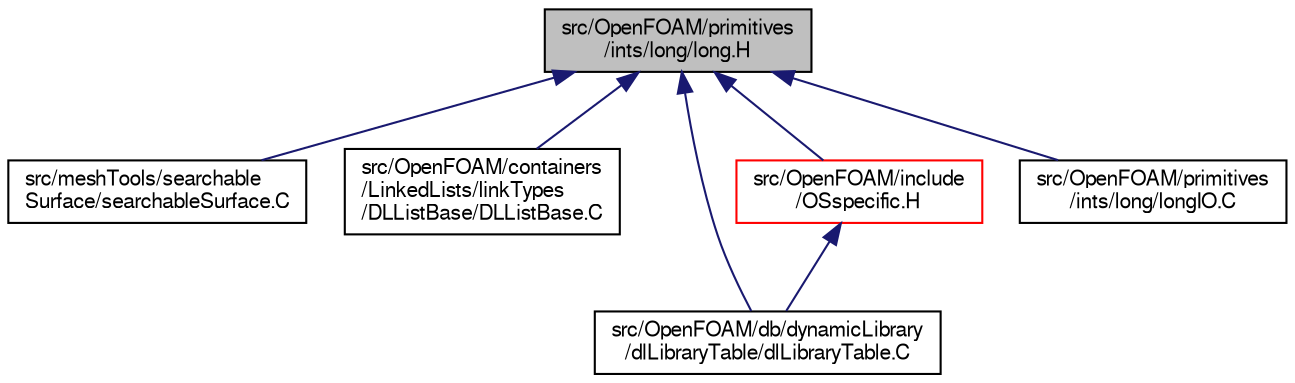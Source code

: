 digraph "src/OpenFOAM/primitives/ints/long/long.H"
{
  bgcolor="transparent";
  edge [fontname="FreeSans",fontsize="10",labelfontname="FreeSans",labelfontsize="10"];
  node [fontname="FreeSans",fontsize="10",shape=record];
  Node13 [label="src/OpenFOAM/primitives\l/ints/long/long.H",height=0.2,width=0.4,color="black", fillcolor="grey75", style="filled", fontcolor="black"];
  Node13 -> Node14 [dir="back",color="midnightblue",fontsize="10",style="solid",fontname="FreeSans"];
  Node14 [label="src/meshTools/searchable\lSurface/searchableSurface.C",height=0.2,width=0.4,color="black",URL="$a07817.html"];
  Node13 -> Node15 [dir="back",color="midnightblue",fontsize="10",style="solid",fontname="FreeSans"];
  Node15 [label="src/OpenFOAM/containers\l/LinkedLists/linkTypes\l/DLListBase/DLListBase.C",height=0.2,width=0.4,color="black",URL="$a08552.html"];
  Node13 -> Node16 [dir="back",color="midnightblue",fontsize="10",style="solid",fontname="FreeSans"];
  Node16 [label="src/OpenFOAM/db/dynamicLibrary\l/dlLibraryTable/dlLibraryTable.C",height=0.2,width=0.4,color="black",URL="$a08897.html"];
  Node13 -> Node17 [dir="back",color="midnightblue",fontsize="10",style="solid",fontname="FreeSans"];
  Node17 [label="src/OpenFOAM/include\l/OSspecific.H",height=0.2,width=0.4,color="red",URL="$a10370.html",tooltip="Functions used by OpenFOAM that are specific to POSIX compliant operating systems and need to be repl..."];
  Node17 -> Node16 [dir="back",color="midnightblue",fontsize="10",style="solid",fontname="FreeSans"];
  Node13 -> Node3915 [dir="back",color="midnightblue",fontsize="10",style="solid",fontname="FreeSans"];
  Node3915 [label="src/OpenFOAM/primitives\l/ints/long/longIO.C",height=0.2,width=0.4,color="black",URL="$a12392.html",tooltip="Reads a long from an input stream, for a given version number and File format. If an ascii File is be..."];
}
